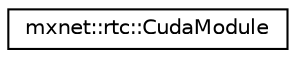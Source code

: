 digraph "Graphical Class Hierarchy"
{
 // LATEX_PDF_SIZE
  edge [fontname="Helvetica",fontsize="10",labelfontname="Helvetica",labelfontsize="10"];
  node [fontname="Helvetica",fontsize="10",shape=record];
  rankdir="LR";
  Node0 [label="mxnet::rtc::CudaModule",height=0.2,width=0.4,color="black", fillcolor="white", style="filled",URL="$classmxnet_1_1rtc_1_1CudaModule.html",tooltip="Cuda runtime compile module."];
}
